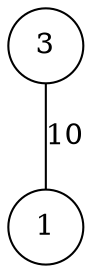 graph { 
	 fontname="Helvetica,Arial,sans-serif" 
	 node [shape = circle]; 
	 3 -- 1 [label = "10"];
	 1;
	 3;
}
